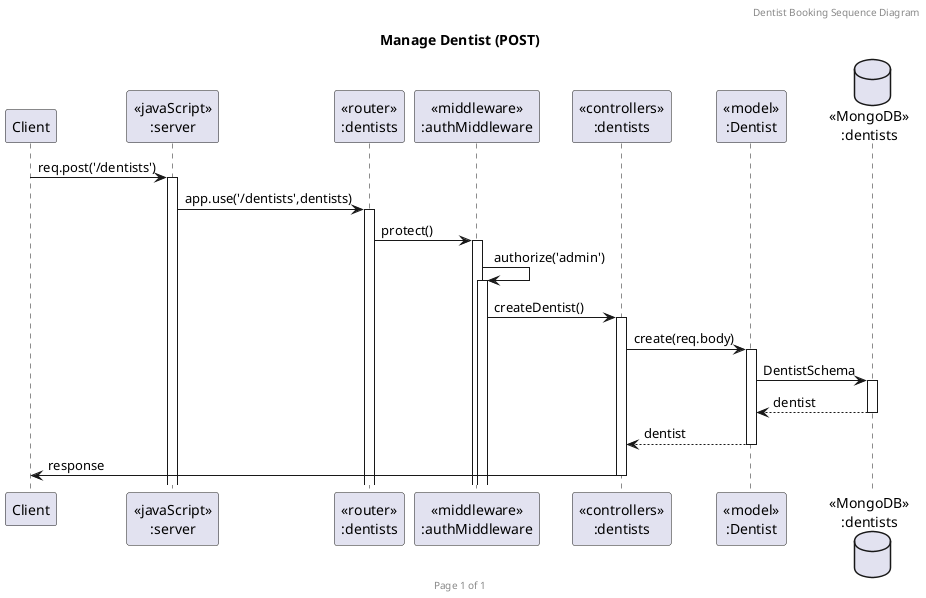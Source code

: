 @startuml Manage Dentist (POST)

header Dentist Booking Sequence Diagram
footer Page %page% of %lastpage%
title "Manage Dentist (POST)"

participant "Client" as client
participant "<<javaScript>>\n:server" as server
participant "<<router>>\n:dentists" as routerDentists
participant "<<middleware>>\n:authMiddleware" as authMiddleware
participant "<<controllers>>\n:dentists" as controllersDentists
participant "<<model>>\n:Dentist" as modelDentist
database "<<MongoDB>>\n:dentists" as DentistsDatabase

client->server ++:req.post('/dentists')
server->routerDentists ++:app.use('/dentists',dentists)
routerDentists->authMiddleware ++:protect()
authMiddleware->authMiddleware ++:authorize('admin')
authMiddleware -> controllersDentists ++:createDentist()
controllersDentists->modelDentist ++:create(req.body)
modelDentist ->DentistsDatabase ++: DentistSchema
DentistsDatabase --> modelDentist --: dentist
controllersDentists <-- modelDentist --:dentist
controllersDentists->client --:response

@enduml
